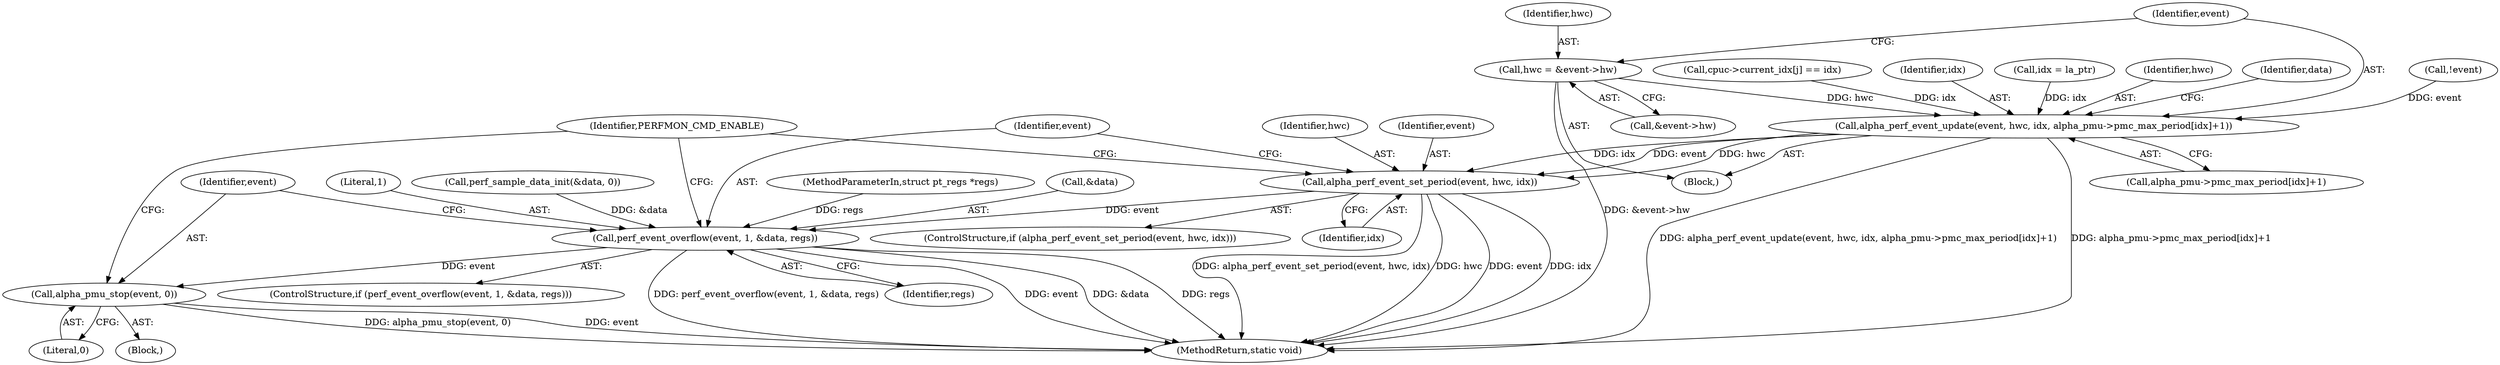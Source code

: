 digraph "1_linux_a8b0ca17b80e92faab46ee7179ba9e99ccb61233@pointer" {
"1000213" [label="(Call,hwc = &event->hw)"];
"1000219" [label="(Call,alpha_perf_event_update(event, hwc, idx, alpha_pmu->pmc_max_period[idx]+1))"];
"1000240" [label="(Call,alpha_perf_event_set_period(event, hwc, idx))"];
"1000246" [label="(Call,perf_event_overflow(event, 1, &data, regs))"];
"1000253" [label="(Call,alpha_pmu_stop(event, 0))"];
"1000214" [label="(Identifier,hwc)"];
"1000219" [label="(Call,alpha_perf_event_update(event, hwc, idx, alpha_pmu->pmc_max_period[idx]+1))"];
"1000199" [label="(Call,!event)"];
"1000253" [label="(Call,alpha_pmu_stop(event, 0))"];
"1000255" [label="(Literal,0)"];
"1000213" [label="(Call,hwc = &event->hw)"];
"1000232" [label="(Identifier,data)"];
"1000246" [label="(Call,perf_event_overflow(event, 1, &data, regs))"];
"1000251" [label="(Identifier,regs)"];
"1000254" [label="(Identifier,event)"];
"1000243" [label="(Identifier,idx)"];
"1000245" [label="(ControlStructure,if (perf_event_overflow(event, 1, &data, regs)))"];
"1000262" [label="(MethodReturn,static void)"];
"1000108" [label="(MethodParameterIn,struct pt_regs *regs)"];
"1000249" [label="(Call,&data)"];
"1000247" [label="(Identifier,event)"];
"1000240" [label="(Call,alpha_perf_event_set_period(event, hwc, idx))"];
"1000241" [label="(Identifier,event)"];
"1000220" [label="(Identifier,event)"];
"1000215" [label="(Call,&event->hw)"];
"1000242" [label="(Identifier,hwc)"];
"1000252" [label="(Block,)"];
"1000168" [label="(Call,cpuc->current_idx[j] == idx)"];
"1000248" [label="(Literal,1)"];
"1000222" [label="(Identifier,idx)"];
"1000223" [label="(Call,alpha_pmu->pmc_max_period[idx]+1)"];
"1000109" [label="(Block,)"];
"1000257" [label="(Identifier,PERFMON_CMD_ENABLE)"];
"1000239" [label="(ControlStructure,if (alpha_perf_event_set_period(event, hwc, idx)))"];
"1000148" [label="(Call,idx = la_ptr)"];
"1000221" [label="(Identifier,hwc)"];
"1000151" [label="(Call,perf_sample_data_init(&data, 0))"];
"1000213" -> "1000109"  [label="AST: "];
"1000213" -> "1000215"  [label="CFG: "];
"1000214" -> "1000213"  [label="AST: "];
"1000215" -> "1000213"  [label="AST: "];
"1000220" -> "1000213"  [label="CFG: "];
"1000213" -> "1000262"  [label="DDG: &event->hw"];
"1000213" -> "1000219"  [label="DDG: hwc"];
"1000219" -> "1000109"  [label="AST: "];
"1000219" -> "1000223"  [label="CFG: "];
"1000220" -> "1000219"  [label="AST: "];
"1000221" -> "1000219"  [label="AST: "];
"1000222" -> "1000219"  [label="AST: "];
"1000223" -> "1000219"  [label="AST: "];
"1000232" -> "1000219"  [label="CFG: "];
"1000219" -> "1000262"  [label="DDG: alpha_perf_event_update(event, hwc, idx, alpha_pmu->pmc_max_period[idx]+1)"];
"1000219" -> "1000262"  [label="DDG: alpha_pmu->pmc_max_period[idx]+1"];
"1000199" -> "1000219"  [label="DDG: event"];
"1000148" -> "1000219"  [label="DDG: idx"];
"1000168" -> "1000219"  [label="DDG: idx"];
"1000219" -> "1000240"  [label="DDG: event"];
"1000219" -> "1000240"  [label="DDG: hwc"];
"1000219" -> "1000240"  [label="DDG: idx"];
"1000240" -> "1000239"  [label="AST: "];
"1000240" -> "1000243"  [label="CFG: "];
"1000241" -> "1000240"  [label="AST: "];
"1000242" -> "1000240"  [label="AST: "];
"1000243" -> "1000240"  [label="AST: "];
"1000247" -> "1000240"  [label="CFG: "];
"1000257" -> "1000240"  [label="CFG: "];
"1000240" -> "1000262"  [label="DDG: alpha_perf_event_set_period(event, hwc, idx)"];
"1000240" -> "1000262"  [label="DDG: hwc"];
"1000240" -> "1000262"  [label="DDG: event"];
"1000240" -> "1000262"  [label="DDG: idx"];
"1000240" -> "1000246"  [label="DDG: event"];
"1000246" -> "1000245"  [label="AST: "];
"1000246" -> "1000251"  [label="CFG: "];
"1000247" -> "1000246"  [label="AST: "];
"1000248" -> "1000246"  [label="AST: "];
"1000249" -> "1000246"  [label="AST: "];
"1000251" -> "1000246"  [label="AST: "];
"1000254" -> "1000246"  [label="CFG: "];
"1000257" -> "1000246"  [label="CFG: "];
"1000246" -> "1000262"  [label="DDG: regs"];
"1000246" -> "1000262"  [label="DDG: perf_event_overflow(event, 1, &data, regs)"];
"1000246" -> "1000262"  [label="DDG: event"];
"1000246" -> "1000262"  [label="DDG: &data"];
"1000151" -> "1000246"  [label="DDG: &data"];
"1000108" -> "1000246"  [label="DDG: regs"];
"1000246" -> "1000253"  [label="DDG: event"];
"1000253" -> "1000252"  [label="AST: "];
"1000253" -> "1000255"  [label="CFG: "];
"1000254" -> "1000253"  [label="AST: "];
"1000255" -> "1000253"  [label="AST: "];
"1000257" -> "1000253"  [label="CFG: "];
"1000253" -> "1000262"  [label="DDG: alpha_pmu_stop(event, 0)"];
"1000253" -> "1000262"  [label="DDG: event"];
}
